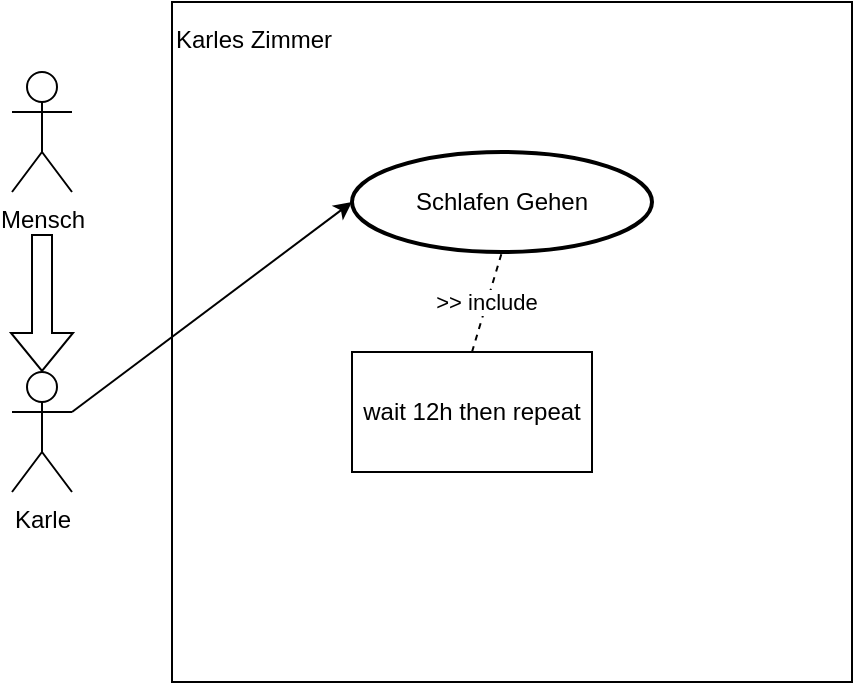 <mxfile version="20.8.19" type="github">
  <diagram name="Seite-1" id="wxMwb4WnSrOtw7gjWyU3">
    <mxGraphModel dx="882" dy="596" grid="1" gridSize="10" guides="1" tooltips="1" connect="1" arrows="1" fold="1" page="1" pageScale="1" pageWidth="827" pageHeight="1169" math="0" shadow="0">
      <root>
        <mxCell id="0" />
        <mxCell id="1" parent="0" />
        <mxCell id="XjkSrU-1Rp8GbxPIB6XL-1" value="Mensch" style="shape=umlActor;verticalLabelPosition=bottom;verticalAlign=top;html=1;outlineConnect=0;" vertex="1" parent="1">
          <mxGeometry x="400" y="280" width="30" height="60" as="geometry" />
        </mxCell>
        <mxCell id="XjkSrU-1Rp8GbxPIB6XL-2" value="" style="shape=flexArrow;endArrow=classic;html=1;rounded=0;" edge="1" parent="1" target="XjkSrU-1Rp8GbxPIB6XL-4">
          <mxGeometry width="50" height="50" relative="1" as="geometry">
            <mxPoint x="415" y="361" as="sourcePoint" />
            <mxPoint x="415" y="421" as="targetPoint" />
          </mxGeometry>
        </mxCell>
        <mxCell id="XjkSrU-1Rp8GbxPIB6XL-4" value="Karle" style="shape=umlActor;verticalLabelPosition=bottom;verticalAlign=top;html=1;outlineConnect=0;" vertex="1" parent="1">
          <mxGeometry x="400" y="430" width="30" height="60" as="geometry" />
        </mxCell>
        <mxCell id="XjkSrU-1Rp8GbxPIB6XL-5" value="Karles Zimmer&lt;br&gt;&lt;br&gt;&lt;br&gt;&lt;br&gt;&lt;br&gt;&lt;br&gt;&lt;br&gt;&lt;br&gt;&lt;br&gt;&lt;br&gt;&lt;br&gt;&lt;br&gt;&lt;br&gt;&lt;br&gt;&lt;br&gt;&lt;br&gt;&lt;br&gt;&lt;br&gt;&lt;br&gt;&lt;br&gt;&lt;br&gt;&lt;br&gt;" style="whiteSpace=wrap;html=1;aspect=fixed;align=left;" vertex="1" parent="1">
          <mxGeometry x="480" y="245" width="340" height="340" as="geometry" />
        </mxCell>
        <mxCell id="XjkSrU-1Rp8GbxPIB6XL-8" value="Schlafen Gehen" style="strokeWidth=2;html=1;shape=mxgraph.flowchart.start_2;whiteSpace=wrap;" vertex="1" parent="1">
          <mxGeometry x="570" y="320" width="150" height="50" as="geometry" />
        </mxCell>
        <mxCell id="XjkSrU-1Rp8GbxPIB6XL-10" value="" style="endArrow=classic;html=1;rounded=0;strokeWidth=1;exitX=1;exitY=0.333;exitDx=0;exitDy=0;exitPerimeter=0;entryX=0;entryY=0.5;entryDx=0;entryDy=0;entryPerimeter=0;" edge="1" parent="1" source="XjkSrU-1Rp8GbxPIB6XL-4" target="XjkSrU-1Rp8GbxPIB6XL-8">
          <mxGeometry width="50" height="50" relative="1" as="geometry">
            <mxPoint x="460" y="440" as="sourcePoint" />
            <mxPoint x="510" y="390" as="targetPoint" />
          </mxGeometry>
        </mxCell>
        <mxCell id="XjkSrU-1Rp8GbxPIB6XL-11" value="&amp;gt;&amp;gt; include" style="endArrow=none;dashed=1;html=1;rounded=0;strokeWidth=1;entryX=0.5;entryY=1;entryDx=0;entryDy=0;entryPerimeter=0;startArrow=none;exitX=0.5;exitY=0;exitDx=0;exitDy=0;" edge="1" parent="1" source="XjkSrU-1Rp8GbxPIB6XL-14" target="XjkSrU-1Rp8GbxPIB6XL-8">
          <mxGeometry width="50" height="50" relative="1" as="geometry">
            <mxPoint x="639.286" y="430" as="sourcePoint" />
            <mxPoint x="510" y="390" as="targetPoint" />
          </mxGeometry>
        </mxCell>
        <mxCell id="XjkSrU-1Rp8GbxPIB6XL-14" value="wait 12h then repeat" style="rounded=0;whiteSpace=wrap;html=1;" vertex="1" parent="1">
          <mxGeometry x="570" y="420" width="120" height="60" as="geometry" />
        </mxCell>
      </root>
    </mxGraphModel>
  </diagram>
</mxfile>
